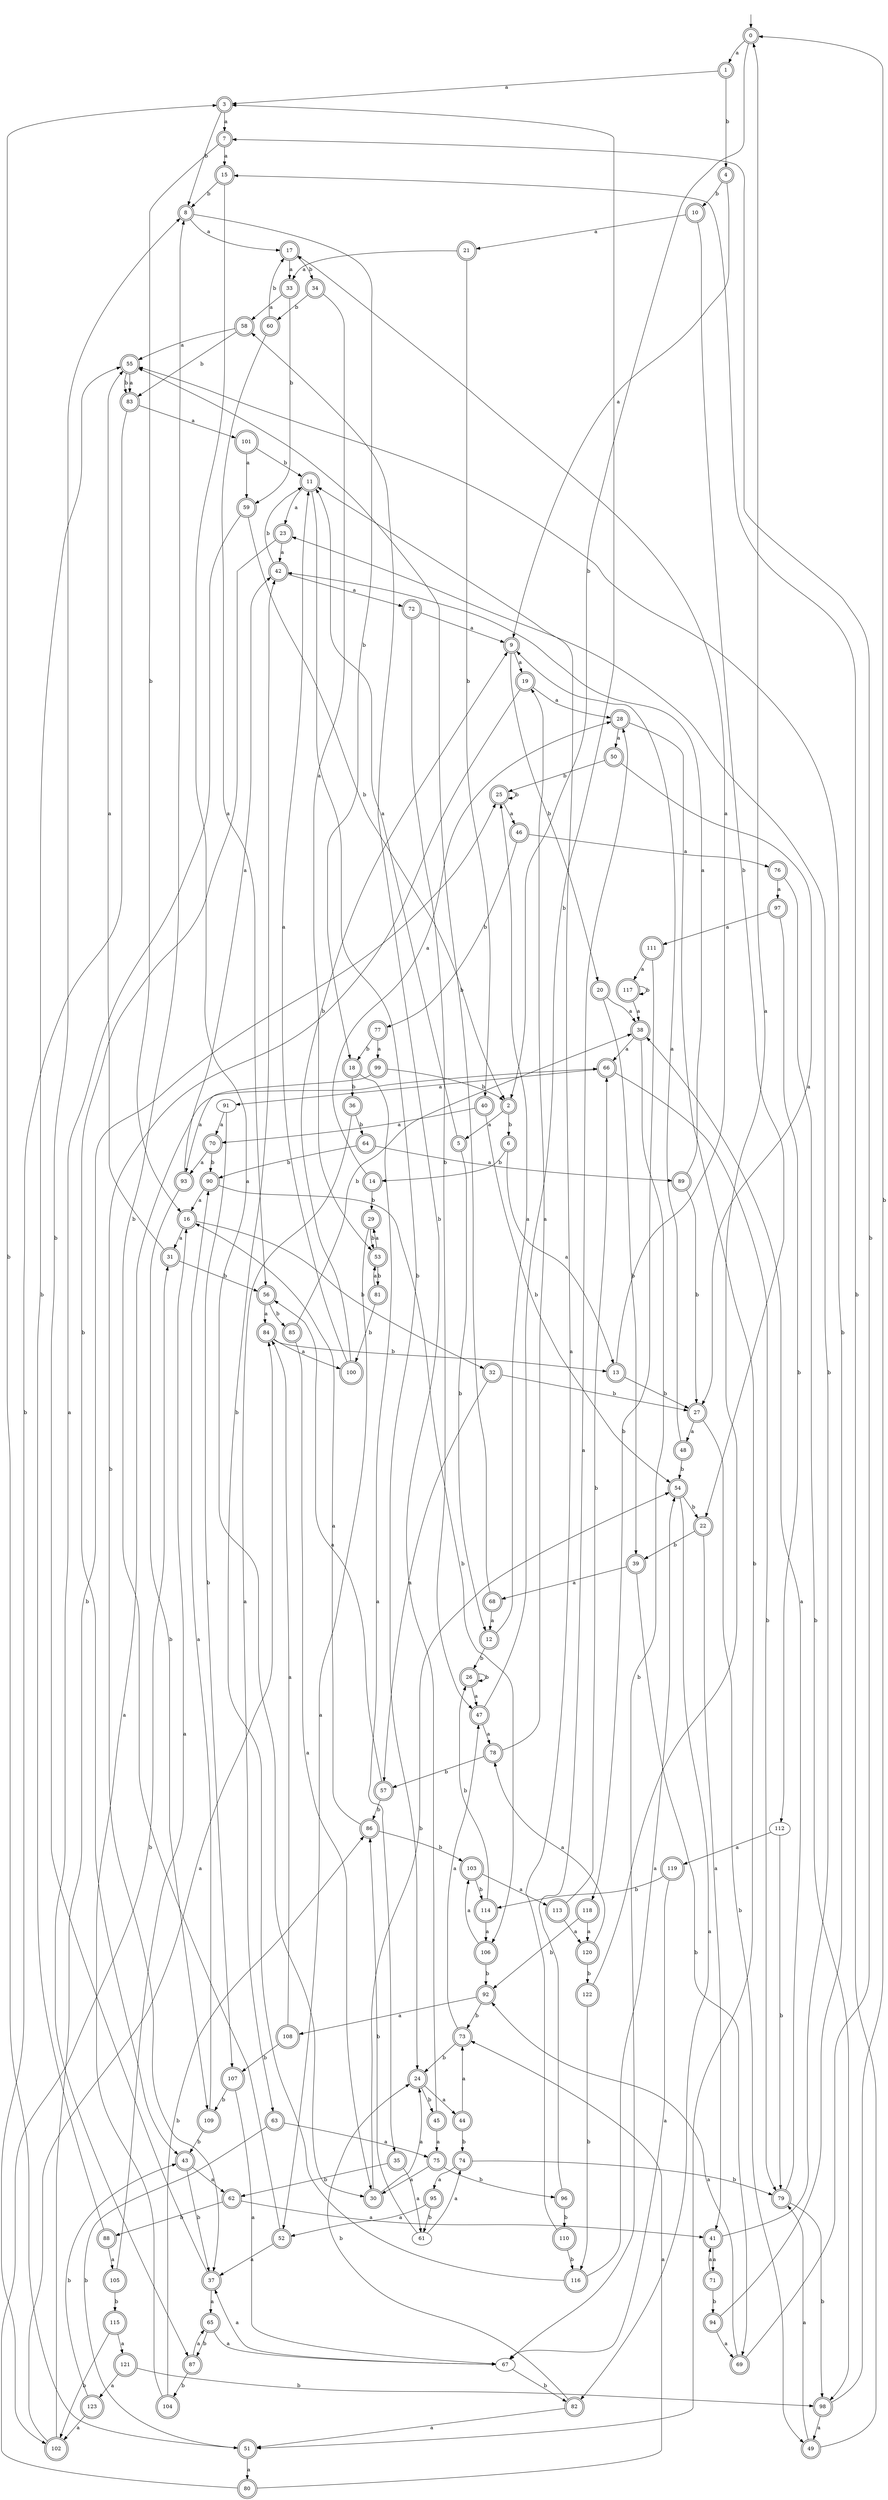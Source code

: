 digraph RandomDFA {
  __start0 [label="", shape=none];
  __start0 -> 0 [label=""];
  0 [shape=circle] [shape=doublecircle]
  0 -> 1 [label="a"]
  0 -> 2 [label="b"]
  1 [shape=doublecircle]
  1 -> 3 [label="a"]
  1 -> 4 [label="b"]
  2 [shape=doublecircle]
  2 -> 5 [label="a"]
  2 -> 6 [label="b"]
  3 [shape=doublecircle]
  3 -> 7 [label="a"]
  3 -> 8 [label="b"]
  4 [shape=doublecircle]
  4 -> 9 [label="a"]
  4 -> 10 [label="b"]
  5 [shape=doublecircle]
  5 -> 11 [label="a"]
  5 -> 12 [label="b"]
  6 [shape=doublecircle]
  6 -> 13 [label="a"]
  6 -> 14 [label="b"]
  7 [shape=doublecircle]
  7 -> 15 [label="a"]
  7 -> 16 [label="b"]
  8 [shape=doublecircle]
  8 -> 17 [label="a"]
  8 -> 18 [label="b"]
  9 [shape=doublecircle]
  9 -> 19 [label="a"]
  9 -> 20 [label="b"]
  10 [shape=doublecircle]
  10 -> 21 [label="a"]
  10 -> 22 [label="b"]
  11 [shape=doublecircle]
  11 -> 23 [label="a"]
  11 -> 24 [label="b"]
  12 [shape=doublecircle]
  12 -> 25 [label="a"]
  12 -> 26 [label="b"]
  13 [shape=doublecircle]
  13 -> 17 [label="a"]
  13 -> 27 [label="b"]
  14 [shape=doublecircle]
  14 -> 28 [label="a"]
  14 -> 29 [label="b"]
  15 [shape=doublecircle]
  15 -> 30 [label="a"]
  15 -> 8 [label="b"]
  16 [shape=doublecircle]
  16 -> 31 [label="a"]
  16 -> 32 [label="b"]
  17 [shape=doublecircle]
  17 -> 33 [label="a"]
  17 -> 34 [label="b"]
  18 [shape=doublecircle]
  18 -> 35 [label="a"]
  18 -> 36 [label="b"]
  19 [shape=doublecircle]
  19 -> 28 [label="a"]
  19 -> 37 [label="b"]
  20 [shape=doublecircle]
  20 -> 38 [label="a"]
  20 -> 39 [label="b"]
  21 [shape=doublecircle]
  21 -> 33 [label="a"]
  21 -> 40 [label="b"]
  22 [shape=doublecircle]
  22 -> 41 [label="a"]
  22 -> 39 [label="b"]
  23 [shape=doublecircle]
  23 -> 42 [label="a"]
  23 -> 43 [label="b"]
  24 [shape=doublecircle]
  24 -> 44 [label="a"]
  24 -> 45 [label="b"]
  25 [shape=doublecircle]
  25 -> 46 [label="a"]
  25 -> 25 [label="b"]
  26 [shape=doublecircle]
  26 -> 47 [label="a"]
  26 -> 26 [label="b"]
  27 [shape=doublecircle]
  27 -> 48 [label="a"]
  27 -> 49 [label="b"]
  28 [shape=doublecircle]
  28 -> 50 [label="a"]
  28 -> 51 [label="b"]
  29 [shape=doublecircle]
  29 -> 52 [label="a"]
  29 -> 53 [label="b"]
  30 [shape=doublecircle]
  30 -> 24 [label="a"]
  30 -> 54 [label="b"]
  31 [shape=doublecircle]
  31 -> 55 [label="a"]
  31 -> 56 [label="b"]
  32 [shape=doublecircle]
  32 -> 57 [label="a"]
  32 -> 27 [label="b"]
  33 [shape=doublecircle]
  33 -> 58 [label="a"]
  33 -> 59 [label="b"]
  34 [shape=doublecircle]
  34 -> 53 [label="a"]
  34 -> 60 [label="b"]
  35 [shape=doublecircle]
  35 -> 61 [label="a"]
  35 -> 62 [label="b"]
  36 [shape=doublecircle]
  36 -> 63 [label="a"]
  36 -> 64 [label="b"]
  37 [shape=doublecircle]
  37 -> 65 [label="a"]
  37 -> 8 [label="b"]
  38 [shape=doublecircle]
  38 -> 66 [label="a"]
  38 -> 67 [label="b"]
  39 [shape=doublecircle]
  39 -> 68 [label="a"]
  39 -> 69 [label="b"]
  40 [shape=doublecircle]
  40 -> 70 [label="a"]
  40 -> 54 [label="b"]
  41 [shape=doublecircle]
  41 -> 71 [label="a"]
  41 -> 23 [label="b"]
  42 [shape=doublecircle]
  42 -> 72 [label="a"]
  42 -> 11 [label="b"]
  43 [shape=doublecircle]
  43 -> 62 [label="a"]
  43 -> 37 [label="b"]
  44 [shape=doublecircle]
  44 -> 73 [label="a"]
  44 -> 74 [label="b"]
  45 [shape=doublecircle]
  45 -> 75 [label="a"]
  45 -> 58 [label="b"]
  46 [shape=doublecircle]
  46 -> 76 [label="a"]
  46 -> 77 [label="b"]
  47 [shape=doublecircle]
  47 -> 78 [label="a"]
  47 -> 3 [label="b"]
  48 [shape=doublecircle]
  48 -> 9 [label="a"]
  48 -> 54 [label="b"]
  49 [shape=doublecircle]
  49 -> 79 [label="a"]
  49 -> 15 [label="b"]
  50 [shape=doublecircle]
  50 -> 27 [label="a"]
  50 -> 25 [label="b"]
  51 [shape=doublecircle]
  51 -> 80 [label="a"]
  51 -> 3 [label="b"]
  52 [shape=doublecircle]
  52 -> 37 [label="a"]
  52 -> 8 [label="b"]
  53 [shape=doublecircle]
  53 -> 29 [label="a"]
  53 -> 81 [label="b"]
  54 [shape=doublecircle]
  54 -> 82 [label="a"]
  54 -> 22 [label="b"]
  55 [shape=doublecircle]
  55 -> 83 [label="a"]
  55 -> 83 [label="b"]
  56 [shape=doublecircle]
  56 -> 84 [label="a"]
  56 -> 85 [label="b"]
  57 [shape=doublecircle]
  57 -> 56 [label="a"]
  57 -> 86 [label="b"]
  58 [shape=doublecircle]
  58 -> 55 [label="a"]
  58 -> 83 [label="b"]
  59 [shape=doublecircle]
  59 -> 87 [label="a"]
  59 -> 2 [label="b"]
  60 [shape=doublecircle]
  60 -> 56 [label="a"]
  60 -> 17 [label="b"]
  61
  61 -> 74 [label="a"]
  61 -> 86 [label="b"]
  62 [shape=doublecircle]
  62 -> 41 [label="a"]
  62 -> 88 [label="b"]
  63 [shape=doublecircle]
  63 -> 75 [label="a"]
  63 -> 51 [label="b"]
  64 [shape=doublecircle]
  64 -> 89 [label="a"]
  64 -> 90 [label="b"]
  65 [shape=doublecircle]
  65 -> 67 [label="a"]
  65 -> 87 [label="b"]
  66 [shape=doublecircle]
  66 -> 91 [label="a"]
  66 -> 79 [label="b"]
  67
  67 -> 37 [label="a"]
  67 -> 82 [label="b"]
  68 [shape=doublecircle]
  68 -> 12 [label="a"]
  68 -> 55 [label="b"]
  69 [shape=doublecircle]
  69 -> 92 [label="a"]
  69 -> 7 [label="b"]
  70 [shape=doublecircle]
  70 -> 93 [label="a"]
  70 -> 90 [label="b"]
  71 [shape=doublecircle]
  71 -> 41 [label="a"]
  71 -> 94 [label="b"]
  72 [shape=doublecircle]
  72 -> 9 [label="a"]
  72 -> 47 [label="b"]
  73 [shape=doublecircle]
  73 -> 47 [label="a"]
  73 -> 24 [label="b"]
  74 [shape=doublecircle]
  74 -> 95 [label="a"]
  74 -> 79 [label="b"]
  75 [shape=doublecircle]
  75 -> 30 [label="a"]
  75 -> 96 [label="b"]
  76 [shape=doublecircle]
  76 -> 97 [label="a"]
  76 -> 98 [label="b"]
  77 [shape=doublecircle]
  77 -> 99 [label="a"]
  77 -> 18 [label="b"]
  78 [shape=doublecircle]
  78 -> 19 [label="a"]
  78 -> 57 [label="b"]
  79 [shape=doublecircle]
  79 -> 38 [label="a"]
  79 -> 98 [label="b"]
  80 [shape=doublecircle]
  80 -> 73 [label="a"]
  80 -> 31 [label="b"]
  81 [shape=doublecircle]
  81 -> 53 [label="a"]
  81 -> 100 [label="b"]
  82 [shape=doublecircle]
  82 -> 51 [label="a"]
  82 -> 24 [label="b"]
  83 [shape=doublecircle]
  83 -> 101 [label="a"]
  83 -> 102 [label="b"]
  84 [shape=doublecircle]
  84 -> 100 [label="a"]
  84 -> 13 [label="b"]
  85 [shape=doublecircle]
  85 -> 30 [label="a"]
  85 -> 38 [label="b"]
  86 [shape=doublecircle]
  86 -> 16 [label="a"]
  86 -> 103 [label="b"]
  87 [shape=doublecircle]
  87 -> 65 [label="a"]
  87 -> 104 [label="b"]
  88 [shape=doublecircle]
  88 -> 105 [label="a"]
  88 -> 55 [label="b"]
  89 [shape=doublecircle]
  89 -> 42 [label="a"]
  89 -> 27 [label="b"]
  90 [shape=doublecircle]
  90 -> 16 [label="a"]
  90 -> 106 [label="b"]
  91
  91 -> 70 [label="a"]
  91 -> 107 [label="b"]
  92 [shape=doublecircle]
  92 -> 108 [label="a"]
  92 -> 73 [label="b"]
  93 [shape=doublecircle]
  93 -> 42 [label="a"]
  93 -> 109 [label="b"]
  94 [shape=doublecircle]
  94 -> 69 [label="a"]
  94 -> 55 [label="b"]
  95 [shape=doublecircle]
  95 -> 52 [label="a"]
  95 -> 61 [label="b"]
  96 [shape=doublecircle]
  96 -> 28 [label="a"]
  96 -> 110 [label="b"]
  97 [shape=doublecircle]
  97 -> 111 [label="a"]
  97 -> 112 [label="b"]
  98 [shape=doublecircle]
  98 -> 49 [label="a"]
  98 -> 0 [label="b"]
  99 [shape=doublecircle]
  99 -> 93 [label="a"]
  99 -> 2 [label="b"]
  100 [shape=doublecircle]
  100 -> 11 [label="a"]
  100 -> 9 [label="b"]
  101 [shape=doublecircle]
  101 -> 59 [label="a"]
  101 -> 11 [label="b"]
  102 [shape=doublecircle]
  102 -> 84 [label="a"]
  102 -> 25 [label="b"]
  103 [shape=doublecircle]
  103 -> 113 [label="a"]
  103 -> 114 [label="b"]
  104 [shape=doublecircle]
  104 -> 66 [label="a"]
  104 -> 86 [label="b"]
  105 [shape=doublecircle]
  105 -> 16 [label="a"]
  105 -> 115 [label="b"]
  106 [shape=doublecircle]
  106 -> 103 [label="a"]
  106 -> 92 [label="b"]
  107 [shape=doublecircle]
  107 -> 67 [label="a"]
  107 -> 109 [label="b"]
  108 [shape=doublecircle]
  108 -> 84 [label="a"]
  108 -> 107 [label="b"]
  109 [shape=doublecircle]
  109 -> 90 [label="a"]
  109 -> 43 [label="b"]
  110 [shape=doublecircle]
  110 -> 11 [label="a"]
  110 -> 116 [label="b"]
  111 [shape=doublecircle]
  111 -> 117 [label="a"]
  111 -> 118 [label="b"]
  112
  112 -> 119 [label="a"]
  112 -> 79 [label="b"]
  113 [shape=doublecircle]
  113 -> 120 [label="a"]
  113 -> 66 [label="b"]
  114 [shape=doublecircle]
  114 -> 106 [label="a"]
  114 -> 26 [label="b"]
  115 [shape=doublecircle]
  115 -> 121 [label="a"]
  115 -> 102 [label="b"]
  116 [shape=doublecircle]
  116 -> 54 [label="a"]
  116 -> 42 [label="b"]
  117 [shape=doublecircle]
  117 -> 38 [label="a"]
  117 -> 117 [label="b"]
  118 [shape=doublecircle]
  118 -> 120 [label="a"]
  118 -> 92 [label="b"]
  119 [shape=doublecircle]
  119 -> 67 [label="a"]
  119 -> 114 [label="b"]
  120 [shape=doublecircle]
  120 -> 78 [label="a"]
  120 -> 122 [label="b"]
  121 [shape=doublecircle]
  121 -> 123 [label="a"]
  121 -> 98 [label="b"]
  122 [shape=doublecircle]
  122 -> 0 [label="a"]
  122 -> 116 [label="b"]
  123 [shape=doublecircle]
  123 -> 102 [label="a"]
  123 -> 43 [label="b"]
}
